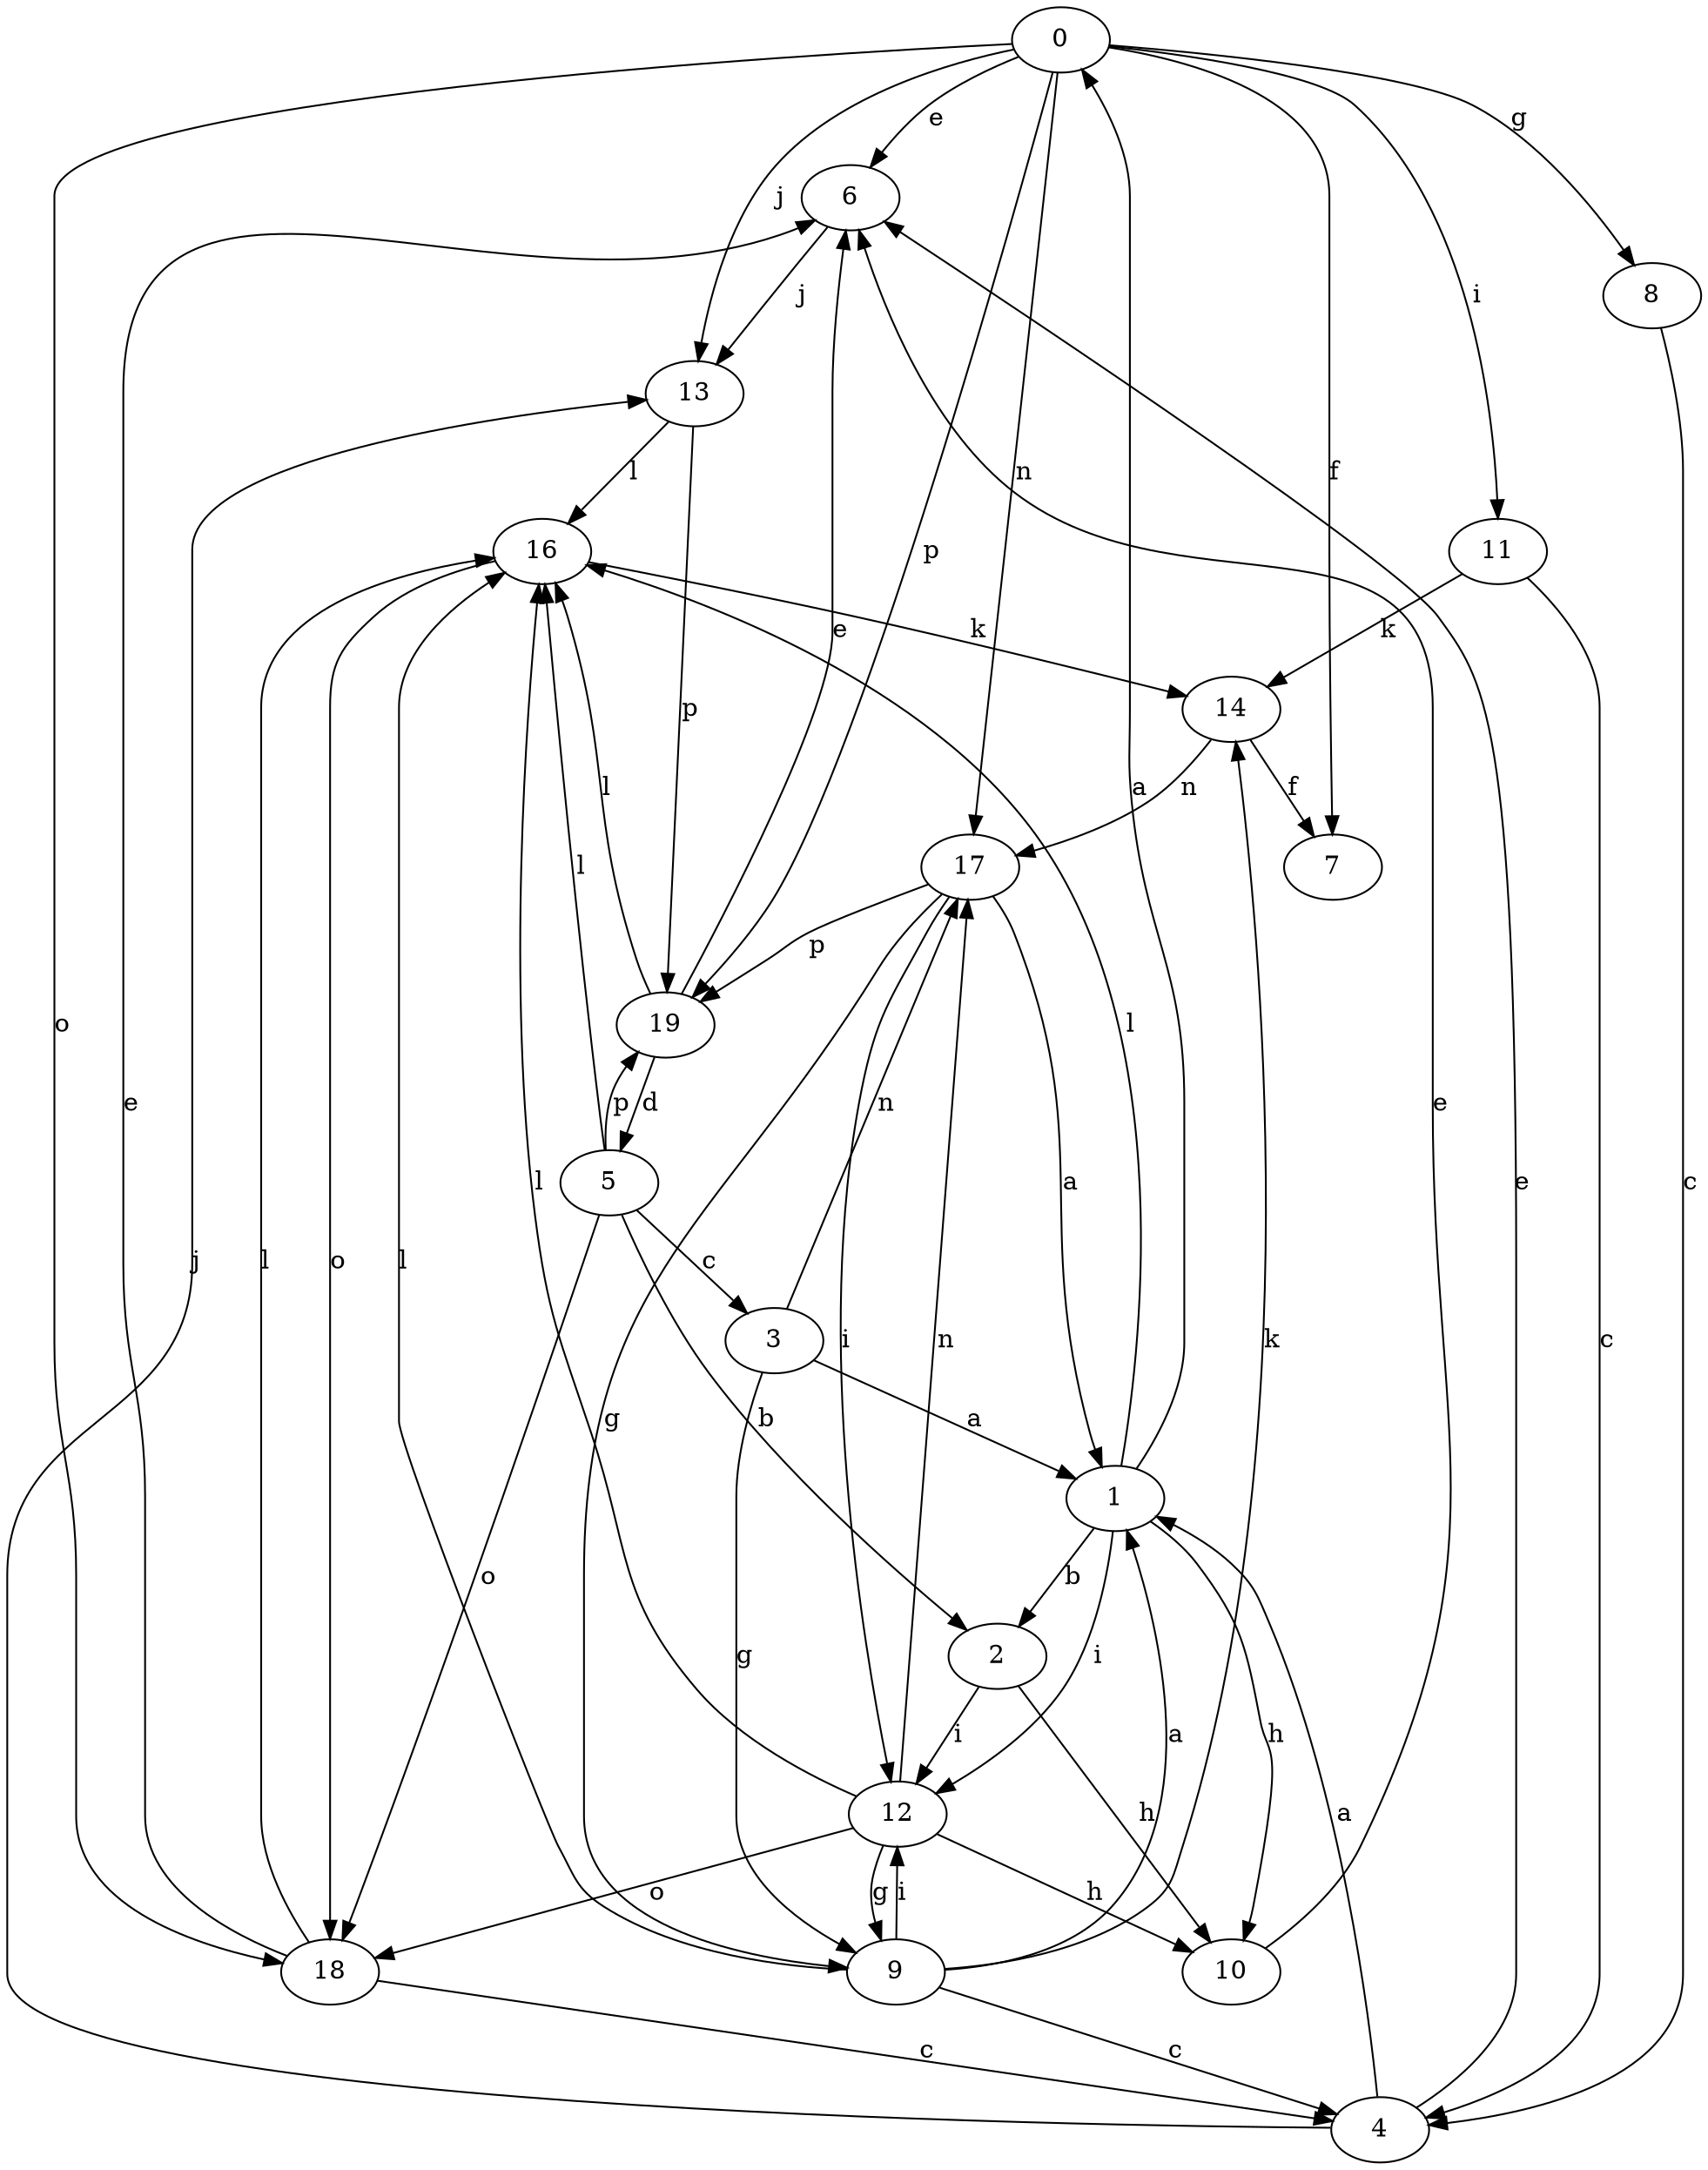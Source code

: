 strict digraph  {
0;
1;
2;
3;
4;
5;
6;
7;
8;
9;
10;
11;
12;
13;
14;
16;
17;
18;
19;
0 -> 6  [label=e];
0 -> 7  [label=f];
0 -> 8  [label=g];
0 -> 11  [label=i];
0 -> 13  [label=j];
0 -> 17  [label=n];
0 -> 18  [label=o];
0 -> 19  [label=p];
1 -> 0  [label=a];
1 -> 2  [label=b];
1 -> 10  [label=h];
1 -> 12  [label=i];
1 -> 16  [label=l];
2 -> 10  [label=h];
2 -> 12  [label=i];
3 -> 1  [label=a];
3 -> 9  [label=g];
3 -> 17  [label=n];
4 -> 1  [label=a];
4 -> 6  [label=e];
4 -> 13  [label=j];
5 -> 2  [label=b];
5 -> 3  [label=c];
5 -> 16  [label=l];
5 -> 18  [label=o];
5 -> 19  [label=p];
6 -> 13  [label=j];
8 -> 4  [label=c];
9 -> 1  [label=a];
9 -> 4  [label=c];
9 -> 12  [label=i];
9 -> 14  [label=k];
9 -> 16  [label=l];
10 -> 6  [label=e];
11 -> 4  [label=c];
11 -> 14  [label=k];
12 -> 9  [label=g];
12 -> 10  [label=h];
12 -> 16  [label=l];
12 -> 17  [label=n];
12 -> 18  [label=o];
13 -> 16  [label=l];
13 -> 19  [label=p];
14 -> 7  [label=f];
14 -> 17  [label=n];
16 -> 14  [label=k];
16 -> 18  [label=o];
17 -> 1  [label=a];
17 -> 9  [label=g];
17 -> 12  [label=i];
17 -> 19  [label=p];
18 -> 4  [label=c];
18 -> 6  [label=e];
18 -> 16  [label=l];
19 -> 5  [label=d];
19 -> 6  [label=e];
19 -> 16  [label=l];
}
